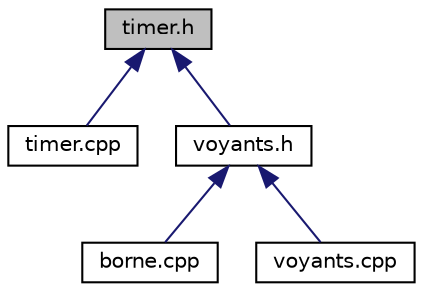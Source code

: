 digraph "timer.h"
{
 // LATEX_PDF_SIZE
  edge [fontname="Helvetica",fontsize="10",labelfontname="Helvetica",labelfontsize="10"];
  node [fontname="Helvetica",fontsize="10",shape=record];
  Node1 [label="timer.h",height=0.2,width=0.4,color="black", fillcolor="grey75", style="filled", fontcolor="black",tooltip="Cette classe permet de creer des methodes pour la gestion du temps dans le systeme de recharge de veh..."];
  Node1 -> Node2 [dir="back",color="midnightblue",fontsize="10",style="solid",fontname="Helvetica"];
  Node2 [label="timer.cpp",height=0.2,width=0.4,color="black", fillcolor="white", style="filled",URL="$timer_8cpp_source.html",tooltip=" "];
  Node1 -> Node3 [dir="back",color="midnightblue",fontsize="10",style="solid",fontname="Helvetica"];
  Node3 [label="voyants.h",height=0.2,width=0.4,color="black", fillcolor="white", style="filled",URL="$voyants_8h.html",tooltip="Gere les voyants de la borne."];
  Node3 -> Node4 [dir="back",color="midnightblue",fontsize="10",style="solid",fontname="Helvetica"];
  Node4 [label="borne.cpp",height=0.2,width=0.4,color="black", fillcolor="white", style="filled",URL="$borne_8cpp_source.html",tooltip=" "];
  Node3 -> Node5 [dir="back",color="midnightblue",fontsize="10",style="solid",fontname="Helvetica"];
  Node5 [label="voyants.cpp",height=0.2,width=0.4,color="black", fillcolor="white", style="filled",URL="$voyants_8cpp_source.html",tooltip=" "];
}

